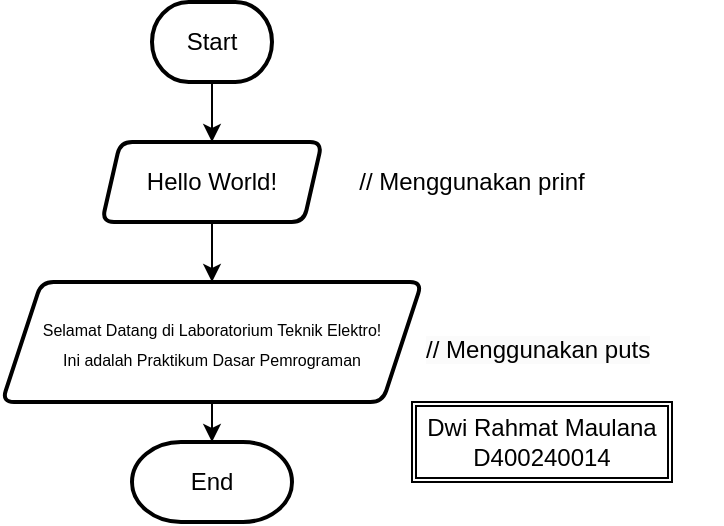 <mxfile version="26.0.16">
  <diagram id="C5RBs43oDa-KdzZeNtuy" name="Page-1">
    <mxGraphModel dx="356" dy="456" grid="1" gridSize="10" guides="1" tooltips="1" connect="1" arrows="1" fold="1" page="1" pageScale="1" pageWidth="827" pageHeight="1169" math="0" shadow="0">
      <root>
        <mxCell id="WIyWlLk6GJQsqaUBKTNV-0" />
        <mxCell id="WIyWlLk6GJQsqaUBKTNV-1" parent="WIyWlLk6GJQsqaUBKTNV-0" />
        <mxCell id="rm3hsMlgKbYr5JpOjhpG-2" value="Start" style="strokeWidth=2;html=1;shape=mxgraph.flowchart.terminator;whiteSpace=wrap;" parent="WIyWlLk6GJQsqaUBKTNV-1" vertex="1">
          <mxGeometry x="190" y="90" width="60" height="40" as="geometry" />
        </mxCell>
        <mxCell id="rm3hsMlgKbYr5JpOjhpG-3" value="Hello World!" style="shape=parallelogram;html=1;strokeWidth=2;perimeter=parallelogramPerimeter;whiteSpace=wrap;rounded=1;arcSize=12;size=0.083;" parent="WIyWlLk6GJQsqaUBKTNV-1" vertex="1">
          <mxGeometry x="165" y="160" width="110" height="40" as="geometry" />
        </mxCell>
        <mxCell id="rm3hsMlgKbYr5JpOjhpG-5" value="End" style="strokeWidth=2;html=1;shape=mxgraph.flowchart.terminator;whiteSpace=wrap;" parent="WIyWlLk6GJQsqaUBKTNV-1" vertex="1">
          <mxGeometry x="180" y="310" width="80" height="40" as="geometry" />
        </mxCell>
        <mxCell id="rm3hsMlgKbYr5JpOjhpG-8" value="" style="endArrow=classic;html=1;rounded=0;exitX=0.5;exitY=1;exitDx=0;exitDy=0;exitPerimeter=0;entryX=0.5;entryY=0;entryDx=0;entryDy=0;" parent="WIyWlLk6GJQsqaUBKTNV-1" source="rm3hsMlgKbYr5JpOjhpG-2" target="rm3hsMlgKbYr5JpOjhpG-3" edge="1">
          <mxGeometry width="50" height="50" relative="1" as="geometry">
            <mxPoint x="310" y="150" as="sourcePoint" />
            <mxPoint x="360" y="100" as="targetPoint" />
          </mxGeometry>
        </mxCell>
        <mxCell id="rm3hsMlgKbYr5JpOjhpG-11" value="&lt;font style=&quot;font-size: 8px;&quot;&gt;Selamat Datang di Laboratorium Teknik Elektro!&lt;br&gt;Ini adalah Praktikum Dasar Pemrograman&lt;/font&gt;" style="shape=parallelogram;html=1;strokeWidth=2;perimeter=parallelogramPerimeter;whiteSpace=wrap;rounded=1;arcSize=12;size=0.094;" parent="WIyWlLk6GJQsqaUBKTNV-1" vertex="1">
          <mxGeometry x="115" y="230" width="210" height="60" as="geometry" />
        </mxCell>
        <mxCell id="rm3hsMlgKbYr5JpOjhpG-14" value="" style="endArrow=classic;html=1;rounded=0;exitX=0.5;exitY=1;exitDx=0;exitDy=0;entryX=0.5;entryY=0;entryDx=0;entryDy=0;" parent="WIyWlLk6GJQsqaUBKTNV-1" source="rm3hsMlgKbYr5JpOjhpG-3" target="rm3hsMlgKbYr5JpOjhpG-11" edge="1">
          <mxGeometry width="50" height="50" relative="1" as="geometry">
            <mxPoint x="240" y="280" as="sourcePoint" />
            <mxPoint x="290" y="230" as="targetPoint" />
          </mxGeometry>
        </mxCell>
        <mxCell id="rm3hsMlgKbYr5JpOjhpG-15" value="" style="endArrow=classic;html=1;rounded=0;exitX=0.5;exitY=1;exitDx=0;exitDy=0;entryX=0.5;entryY=0;entryDx=0;entryDy=0;entryPerimeter=0;" parent="WIyWlLk6GJQsqaUBKTNV-1" source="rm3hsMlgKbYr5JpOjhpG-11" target="rm3hsMlgKbYr5JpOjhpG-5" edge="1">
          <mxGeometry width="50" height="50" relative="1" as="geometry">
            <mxPoint x="210" y="310" as="sourcePoint" />
            <mxPoint x="260" y="260" as="targetPoint" />
          </mxGeometry>
        </mxCell>
        <mxCell id="rm3hsMlgKbYr5JpOjhpG-16" value="// Menggunakan prinf" style="text;html=1;align=center;verticalAlign=middle;whiteSpace=wrap;rounded=0;" parent="WIyWlLk6GJQsqaUBKTNV-1" vertex="1">
          <mxGeometry x="270" y="165" width="160" height="30" as="geometry" />
        </mxCell>
        <mxCell id="rm3hsMlgKbYr5JpOjhpG-18" value="&lt;span style=&quot;color: rgb(0, 0, 0); font-family: Helvetica; font-size: 12px; font-style: normal; font-variant-ligatures: normal; font-variant-caps: normal; font-weight: 400; letter-spacing: normal; orphans: 2; text-align: center; text-indent: 0px; text-transform: none; widows: 2; word-spacing: 0px; -webkit-text-stroke-width: 0px; white-space: normal; background-color: rgb(251, 251, 251); text-decoration-thickness: initial; text-decoration-style: initial; text-decoration-color: initial; display: inline !important; float: none;&quot;&gt;// Menggunakan puts&lt;/span&gt;" style="text;whiteSpace=wrap;html=1;" parent="WIyWlLk6GJQsqaUBKTNV-1" vertex="1">
          <mxGeometry x="325" y="250" width="150" height="40" as="geometry" />
        </mxCell>
        <mxCell id="rm3hsMlgKbYr5JpOjhpG-23" value="Dwi Rahmat Maulana&lt;div&gt;D400240014&lt;/div&gt;" style="shape=ext;double=1;rounded=0;whiteSpace=wrap;html=1;" parent="WIyWlLk6GJQsqaUBKTNV-1" vertex="1">
          <mxGeometry x="320" y="290" width="130" height="40" as="geometry" />
        </mxCell>
      </root>
    </mxGraphModel>
  </diagram>
</mxfile>
